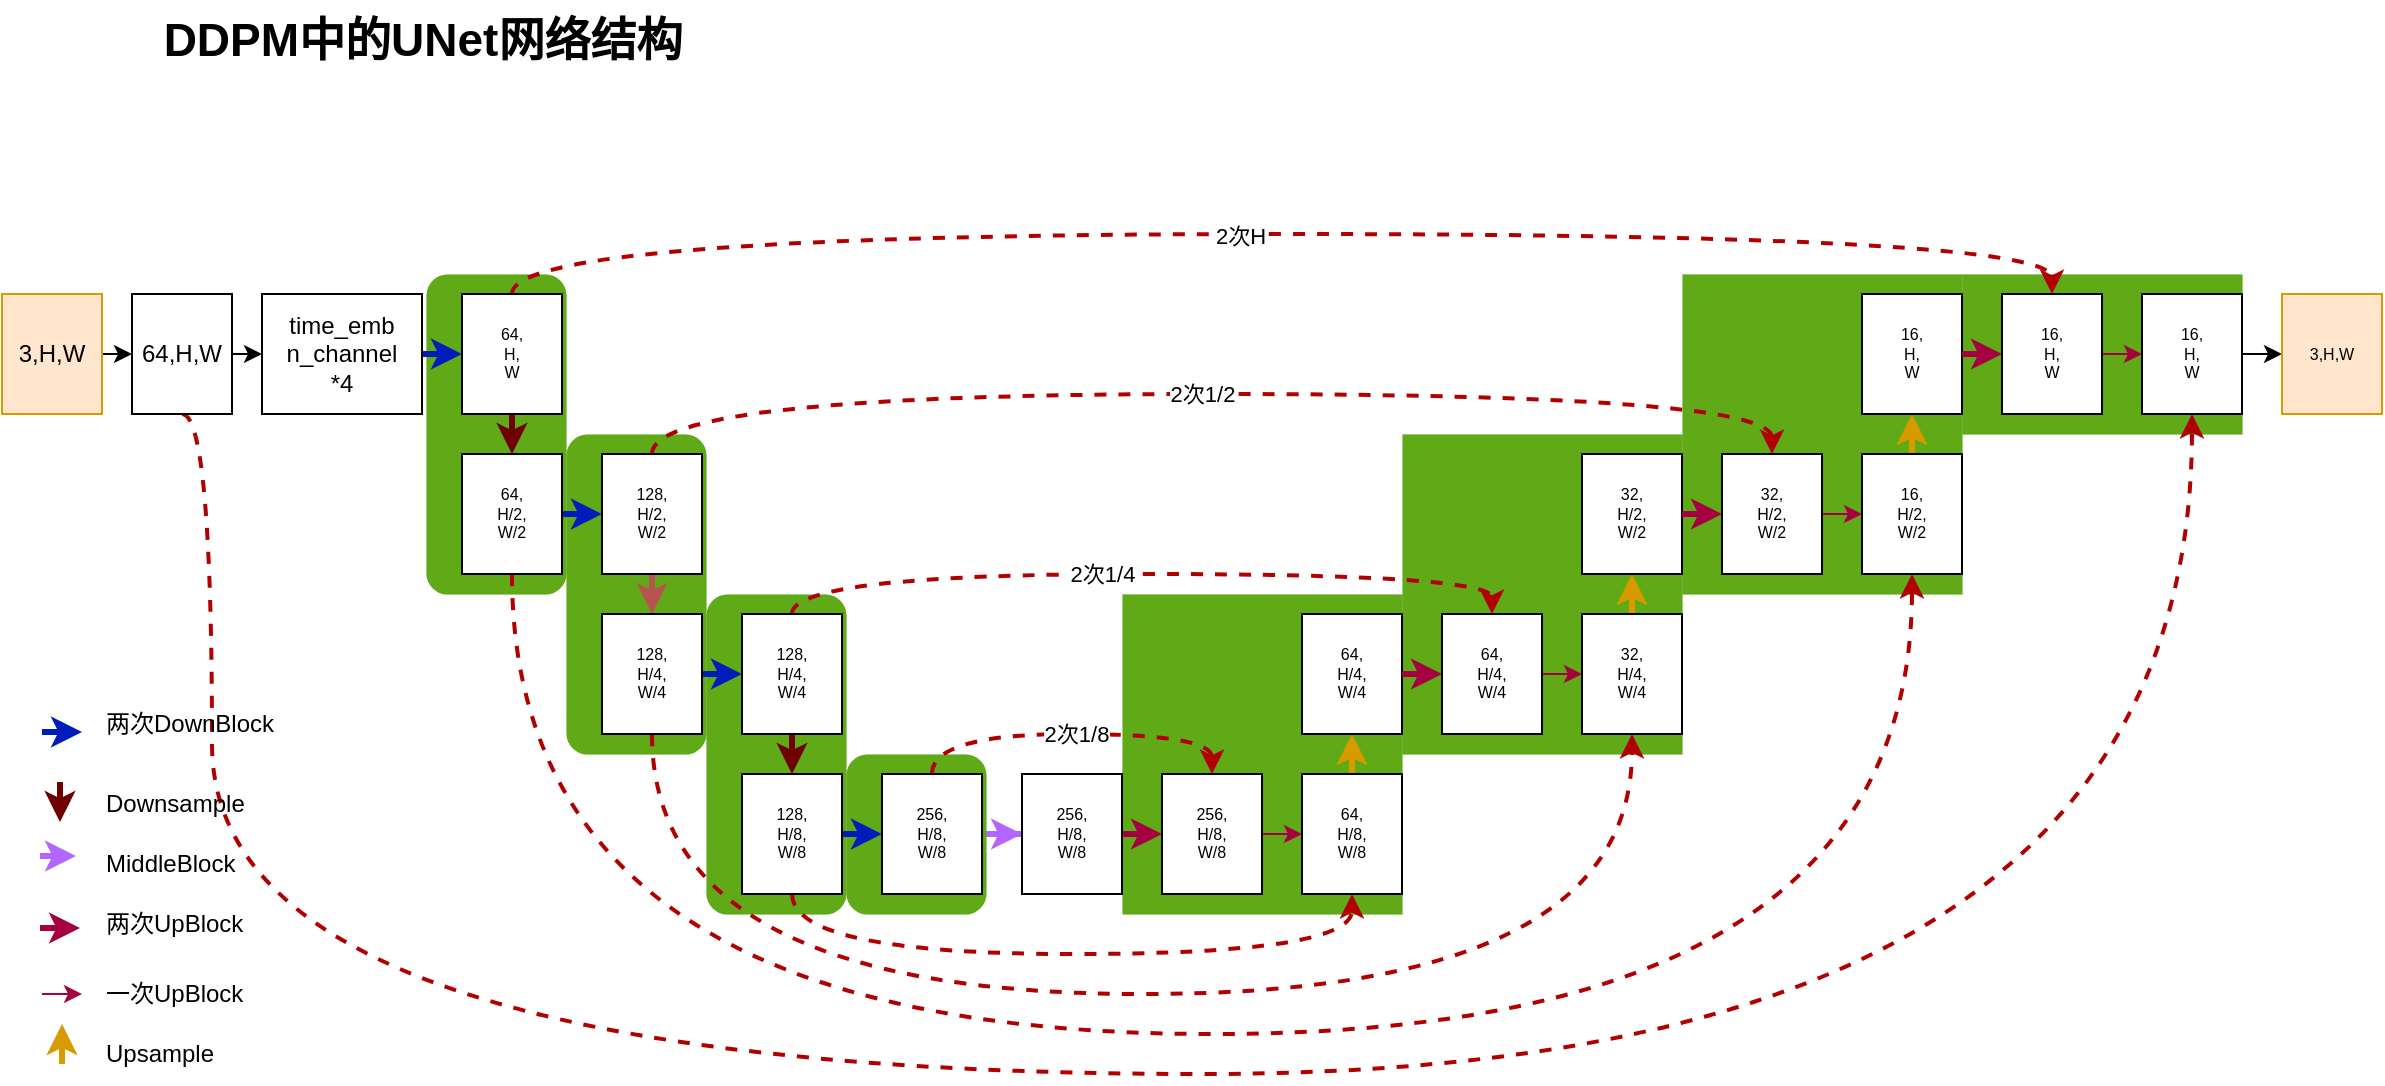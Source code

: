 <mxfile version="26.1.0">
  <diagram name="第 1 页" id="UOmE74sla-6Xq4TzrCP9">
    <mxGraphModel dx="1426" dy="755" grid="1" gridSize="10" guides="1" tooltips="1" connect="1" arrows="1" fold="1" page="1" pageScale="1" pageWidth="827" pageHeight="1169" math="0" shadow="0">
      <root>
        <mxCell id="0" />
        <mxCell id="1" parent="0" />
        <mxCell id="e_rMs-paFZbYIKmKLnwe-75" value="" style="rounded=0;whiteSpace=wrap;html=1;dashed=1;fillColor=#60a917;fontColor=#ffffff;strokeColor=#2D7600;strokeWidth=0;" parent="1" vertex="1">
          <mxGeometry x="1060" y="210" width="140" height="80" as="geometry" />
        </mxCell>
        <mxCell id="e_rMs-paFZbYIKmKLnwe-74" value="" style="rounded=0;whiteSpace=wrap;html=1;dashed=1;fillColor=#60a917;fontColor=#ffffff;strokeColor=#2D7600;strokeWidth=0;" parent="1" vertex="1">
          <mxGeometry x="920" y="210" width="140" height="160" as="geometry" />
        </mxCell>
        <mxCell id="e_rMs-paFZbYIKmKLnwe-73" value="" style="rounded=0;whiteSpace=wrap;html=1;dashed=1;fillColor=#60a917;fontColor=#ffffff;strokeColor=#2D7600;strokeWidth=0;" parent="1" vertex="1">
          <mxGeometry x="780" y="290" width="140" height="160" as="geometry" />
        </mxCell>
        <mxCell id="e_rMs-paFZbYIKmKLnwe-60" value="" style="rounded=0;whiteSpace=wrap;html=1;dashed=1;fillColor=#60a917;fontColor=#ffffff;strokeColor=#2D7600;strokeWidth=0;" parent="1" vertex="1">
          <mxGeometry x="640" y="370" width="140" height="160" as="geometry" />
        </mxCell>
        <mxCell id="e_rMs-paFZbYIKmKLnwe-37" style="edgeStyle=orthogonalEdgeStyle;rounded=0;orthogonalLoop=1;jettySize=auto;html=1;exitX=1;exitY=0.5;exitDx=0;exitDy=0;fillColor=#6a00ff;strokeColor=#B266FF;strokeWidth=3;" parent="1" source="e_rMs-paFZbYIKmKLnwe-35" target="e_rMs-paFZbYIKmKLnwe-36" edge="1">
          <mxGeometry relative="1" as="geometry" />
        </mxCell>
        <mxCell id="e_rMs-paFZbYIKmKLnwe-35" value="" style="rounded=1;whiteSpace=wrap;html=1;dashed=1;fillColor=#60a917;fontColor=#ffffff;strokeColor=#2D7600;strokeWidth=0;" parent="1" vertex="1">
          <mxGeometry x="502" y="450" width="70" height="80" as="geometry" />
        </mxCell>
        <mxCell id="e_rMs-paFZbYIKmKLnwe-34" value="" style="rounded=1;whiteSpace=wrap;html=1;dashed=1;fillColor=#60a917;fontColor=#ffffff;strokeColor=#2D7600;strokeWidth=0;" parent="1" vertex="1">
          <mxGeometry x="432" y="370" width="70" height="160" as="geometry" />
        </mxCell>
        <mxCell id="e_rMs-paFZbYIKmKLnwe-33" value="" style="rounded=1;whiteSpace=wrap;html=1;dashed=1;fillColor=#60a917;fontColor=#ffffff;strokeColor=#2D7600;strokeWidth=0;" parent="1" vertex="1">
          <mxGeometry x="362" y="290" width="70" height="160" as="geometry" />
        </mxCell>
        <mxCell id="e_rMs-paFZbYIKmKLnwe-32" value="" style="rounded=1;whiteSpace=wrap;html=1;fillColor=#60a917;fontColor=#ffffff;strokeColor=#2D7600;strokeWidth=0;" parent="1" vertex="1">
          <mxGeometry x="292" y="210" width="70" height="160" as="geometry" />
        </mxCell>
        <mxCell id="e_rMs-paFZbYIKmKLnwe-8" style="edgeStyle=orthogonalEdgeStyle;rounded=0;orthogonalLoop=1;jettySize=auto;html=1;exitX=1;exitY=0.5;exitDx=0;exitDy=0;entryX=0;entryY=0.5;entryDx=0;entryDy=0;" parent="1" source="e_rMs-paFZbYIKmKLnwe-1" target="e_rMs-paFZbYIKmKLnwe-2" edge="1">
          <mxGeometry relative="1" as="geometry" />
        </mxCell>
        <mxCell id="e_rMs-paFZbYIKmKLnwe-1" value="3,H,W" style="whiteSpace=wrap;html=1;fillColor=#ffe6cc;strokeColor=#d79b00;" parent="1" vertex="1">
          <mxGeometry x="80" y="220" width="50" height="60" as="geometry" />
        </mxCell>
        <mxCell id="e_rMs-paFZbYIKmKLnwe-9" style="edgeStyle=orthogonalEdgeStyle;rounded=0;orthogonalLoop=1;jettySize=auto;html=1;exitX=1;exitY=0.5;exitDx=0;exitDy=0;entryX=0;entryY=0.5;entryDx=0;entryDy=0;" parent="1" source="e_rMs-paFZbYIKmKLnwe-2" target="e_rMs-paFZbYIKmKLnwe-4" edge="1">
          <mxGeometry relative="1" as="geometry" />
        </mxCell>
        <mxCell id="e_rMs-paFZbYIKmKLnwe-90" style="edgeStyle=orthogonalEdgeStyle;rounded=0;orthogonalLoop=1;jettySize=auto;html=1;exitX=0.5;exitY=1;exitDx=0;exitDy=0;entryX=0.5;entryY=1;entryDx=0;entryDy=0;fillColor=#e51400;strokeColor=#B20000;strokeWidth=2;curved=1;dashed=1;" parent="1" source="e_rMs-paFZbYIKmKLnwe-2" target="e_rMs-paFZbYIKmKLnwe-71" edge="1">
          <mxGeometry relative="1" as="geometry">
            <Array as="points">
              <mxPoint x="185" y="610" />
              <mxPoint x="1175" y="610" />
            </Array>
          </mxGeometry>
        </mxCell>
        <mxCell id="e_rMs-paFZbYIKmKLnwe-2" value="64,H,W" style="whiteSpace=wrap;html=1;" parent="1" vertex="1">
          <mxGeometry x="145" y="220" width="50" height="60" as="geometry" />
        </mxCell>
        <mxCell id="e_rMs-paFZbYIKmKLnwe-14" style="edgeStyle=orthogonalEdgeStyle;rounded=0;orthogonalLoop=1;jettySize=auto;html=1;exitX=0.5;exitY=1;exitDx=0;exitDy=0;entryX=0.5;entryY=0;entryDx=0;entryDy=0;fillColor=#a20025;strokeColor=#6F0000;strokeWidth=3;" parent="1" source="e_rMs-paFZbYIKmKLnwe-3" target="e_rMs-paFZbYIKmKLnwe-13" edge="1">
          <mxGeometry relative="1" as="geometry" />
        </mxCell>
        <mxCell id="e_rMs-paFZbYIKmKLnwe-88" style="edgeStyle=orthogonalEdgeStyle;rounded=0;orthogonalLoop=1;jettySize=auto;html=1;exitX=0.5;exitY=0;exitDx=0;exitDy=0;entryX=0.5;entryY=0;entryDx=0;entryDy=0;fillColor=#e51400;strokeColor=#B20000;curved=1;dashed=1;strokeWidth=2;" parent="1" source="e_rMs-paFZbYIKmKLnwe-3" target="e_rMs-paFZbYIKmKLnwe-69" edge="1">
          <mxGeometry relative="1" as="geometry">
            <Array as="points">
              <mxPoint x="335" y="190" />
              <mxPoint x="1105" y="190" />
            </Array>
          </mxGeometry>
        </mxCell>
        <mxCell id="e_rMs-paFZbYIKmKLnwe-89" value="2次H" style="edgeLabel;html=1;align=center;verticalAlign=middle;resizable=0;points=[];" parent="e_rMs-paFZbYIKmKLnwe-88" vertex="1" connectable="0">
          <mxGeometry x="-0.052" y="-1" relative="1" as="geometry">
            <mxPoint as="offset" />
          </mxGeometry>
        </mxCell>
        <mxCell id="e_rMs-paFZbYIKmKLnwe-3" value="64,&lt;div&gt;H,&lt;/div&gt;&lt;div&gt;W&lt;/div&gt;" style="whiteSpace=wrap;html=1;fontSize=8;" parent="1" vertex="1">
          <mxGeometry x="310" y="220" width="50" height="60" as="geometry" />
        </mxCell>
        <mxCell id="e_rMs-paFZbYIKmKLnwe-7" style="edgeStyle=orthogonalEdgeStyle;rounded=0;orthogonalLoop=1;jettySize=auto;html=1;exitX=1;exitY=0.5;exitDx=0;exitDy=0;entryX=0;entryY=0.5;entryDx=0;entryDy=0;fillColor=#0050ef;strokeColor=#001DBC;strokeWidth=3;" parent="1" source="e_rMs-paFZbYIKmKLnwe-4" target="e_rMs-paFZbYIKmKLnwe-3" edge="1">
          <mxGeometry relative="1" as="geometry" />
        </mxCell>
        <mxCell id="e_rMs-paFZbYIKmKLnwe-4" value="time_emb&lt;div&gt;&lt;span style=&quot;background-color: transparent; color: light-dark(rgb(0, 0, 0), rgb(255, 255, 255));&quot;&gt;n_channel&lt;/span&gt;&lt;/div&gt;&lt;div&gt;&lt;span style=&quot;background-color: transparent; color: light-dark(rgb(0, 0, 0), rgb(255, 255, 255));&quot;&gt;*4&lt;/span&gt;&lt;/div&gt;" style="whiteSpace=wrap;html=1;" parent="1" vertex="1">
          <mxGeometry x="210" y="220" width="80" height="60" as="geometry" />
        </mxCell>
        <mxCell id="e_rMs-paFZbYIKmKLnwe-11" style="edgeStyle=orthogonalEdgeStyle;rounded=0;orthogonalLoop=1;jettySize=auto;html=1;exitX=1;exitY=0.5;exitDx=0;exitDy=0;entryX=0;entryY=0.5;entryDx=0;entryDy=0;fillColor=#0050ef;strokeColor=#001DBC;strokeWidth=3;" parent="1" edge="1">
          <mxGeometry relative="1" as="geometry">
            <mxPoint x="100" y="439" as="sourcePoint" />
            <mxPoint x="120" y="439" as="targetPoint" />
          </mxGeometry>
        </mxCell>
        <mxCell id="e_rMs-paFZbYIKmKLnwe-12" value="两次DownBlock" style="text;html=1;align=left;verticalAlign=middle;resizable=0;points=[];autosize=1;strokeColor=none;fillColor=none;" parent="1" vertex="1">
          <mxGeometry x="130" y="420" width="110" height="30" as="geometry" />
        </mxCell>
        <mxCell id="e_rMs-paFZbYIKmKLnwe-18" style="edgeStyle=orthogonalEdgeStyle;rounded=0;orthogonalLoop=1;jettySize=auto;html=1;exitX=1;exitY=0.5;exitDx=0;exitDy=0;entryX=0;entryY=0.5;entryDx=0;entryDy=0;fillColor=#0050ef;strokeColor=#001DBC;strokeWidth=3;" parent="1" source="e_rMs-paFZbYIKmKLnwe-13" target="e_rMs-paFZbYIKmKLnwe-17" edge="1">
          <mxGeometry relative="1" as="geometry" />
        </mxCell>
        <mxCell id="e_rMs-paFZbYIKmKLnwe-86" style="edgeStyle=orthogonalEdgeStyle;rounded=0;orthogonalLoop=1;jettySize=auto;html=1;exitX=0.5;exitY=1;exitDx=0;exitDy=0;entryX=0.5;entryY=1;entryDx=0;entryDy=0;startArrow=none;startFill=0;curved=1;dashed=1;fillColor=#e51400;strokeColor=#B20000;strokeWidth=2;" parent="1" source="e_rMs-paFZbYIKmKLnwe-13" target="e_rMs-paFZbYIKmKLnwe-65" edge="1">
          <mxGeometry relative="1" as="geometry">
            <Array as="points">
              <mxPoint x="335" y="590" />
              <mxPoint x="1035" y="590" />
            </Array>
          </mxGeometry>
        </mxCell>
        <mxCell id="e_rMs-paFZbYIKmKLnwe-13" value="64,&lt;div&gt;H/2,&lt;/div&gt;&lt;div&gt;W/2&lt;/div&gt;" style="whiteSpace=wrap;html=1;fontSize=8;" parent="1" vertex="1">
          <mxGeometry x="310" y="300" width="50" height="60" as="geometry" />
        </mxCell>
        <mxCell id="e_rMs-paFZbYIKmKLnwe-15" style="edgeStyle=orthogonalEdgeStyle;rounded=0;orthogonalLoop=1;jettySize=auto;html=1;exitX=0.5;exitY=1;exitDx=0;exitDy=0;entryX=0.5;entryY=0;entryDx=0;entryDy=0;fillColor=#a20025;strokeColor=#6F0000;strokeWidth=3;" parent="1" edge="1">
          <mxGeometry relative="1" as="geometry">
            <mxPoint x="109" y="464" as="sourcePoint" />
            <mxPoint x="109" y="484" as="targetPoint" />
          </mxGeometry>
        </mxCell>
        <mxCell id="e_rMs-paFZbYIKmKLnwe-16" value="Downsample" style="text;html=1;align=left;verticalAlign=middle;resizable=0;points=[];autosize=1;strokeColor=none;fillColor=none;" parent="1" vertex="1">
          <mxGeometry x="130" y="460" width="90" height="30" as="geometry" />
        </mxCell>
        <mxCell id="e_rMs-paFZbYIKmKLnwe-23" style="edgeStyle=orthogonalEdgeStyle;rounded=0;orthogonalLoop=1;jettySize=auto;html=1;exitX=0.5;exitY=1;exitDx=0;exitDy=0;entryX=0.5;entryY=0;entryDx=0;entryDy=0;fillColor=#f8cecc;strokeColor=#b85450;strokeWidth=3;" parent="1" source="e_rMs-paFZbYIKmKLnwe-17" target="e_rMs-paFZbYIKmKLnwe-22" edge="1">
          <mxGeometry relative="1" as="geometry" />
        </mxCell>
        <mxCell id="e_rMs-paFZbYIKmKLnwe-85" style="edgeStyle=orthogonalEdgeStyle;rounded=0;orthogonalLoop=1;jettySize=auto;html=1;exitX=0.5;exitY=0;exitDx=0;exitDy=0;entryX=0.5;entryY=0;entryDx=0;entryDy=0;fillColor=#e51400;strokeColor=#B20000;strokeWidth=2;dashed=1;curved=1;" parent="1" source="e_rMs-paFZbYIKmKLnwe-17" target="e_rMs-paFZbYIKmKLnwe-63" edge="1">
          <mxGeometry relative="1" as="geometry">
            <Array as="points">
              <mxPoint x="405" y="270" />
              <mxPoint x="965" y="270" />
            </Array>
          </mxGeometry>
        </mxCell>
        <mxCell id="e_rMs-paFZbYIKmKLnwe-17" value="128,&lt;div&gt;H/2,&lt;/div&gt;&lt;div&gt;W/2&lt;/div&gt;" style="whiteSpace=wrap;html=1;fontSize=8;" parent="1" vertex="1">
          <mxGeometry x="380" y="300" width="50" height="60" as="geometry" />
        </mxCell>
        <mxCell id="e_rMs-paFZbYIKmKLnwe-25" style="edgeStyle=orthogonalEdgeStyle;rounded=0;orthogonalLoop=1;jettySize=auto;html=1;exitX=1;exitY=0.5;exitDx=0;exitDy=0;entryX=0;entryY=0.5;entryDx=0;entryDy=0;fillColor=#0050ef;strokeColor=#001DBC;strokeWidth=3;" parent="1" source="e_rMs-paFZbYIKmKLnwe-22" target="e_rMs-paFZbYIKmKLnwe-24" edge="1">
          <mxGeometry relative="1" as="geometry" />
        </mxCell>
        <mxCell id="e_rMs-paFZbYIKmKLnwe-84" style="edgeStyle=orthogonalEdgeStyle;rounded=0;orthogonalLoop=1;jettySize=auto;html=1;exitX=0.5;exitY=1;exitDx=0;exitDy=0;entryX=0.5;entryY=1;entryDx=0;entryDy=0;curved=1;fillColor=#e51400;strokeColor=#B20000;strokeWidth=2;dashed=1;" parent="1" source="e_rMs-paFZbYIKmKLnwe-22" target="e_rMs-paFZbYIKmKLnwe-58" edge="1">
          <mxGeometry relative="1" as="geometry">
            <Array as="points">
              <mxPoint x="405" y="570" />
              <mxPoint x="895" y="570" />
            </Array>
          </mxGeometry>
        </mxCell>
        <mxCell id="e_rMs-paFZbYIKmKLnwe-22" value="128,&lt;div&gt;H/4,&lt;/div&gt;&lt;div&gt;W/4&lt;/div&gt;" style="whiteSpace=wrap;html=1;fontSize=8;" parent="1" vertex="1">
          <mxGeometry x="380" y="380" width="50" height="60" as="geometry" />
        </mxCell>
        <mxCell id="e_rMs-paFZbYIKmKLnwe-27" style="edgeStyle=orthogonalEdgeStyle;rounded=0;orthogonalLoop=1;jettySize=auto;html=1;exitX=0.5;exitY=1;exitDx=0;exitDy=0;entryX=0.5;entryY=0;entryDx=0;entryDy=0;fillColor=#a20025;strokeColor=#6F0000;strokeWidth=3;" parent="1" source="e_rMs-paFZbYIKmKLnwe-24" target="e_rMs-paFZbYIKmKLnwe-26" edge="1">
          <mxGeometry relative="1" as="geometry" />
        </mxCell>
        <mxCell id="e_rMs-paFZbYIKmKLnwe-82" style="edgeStyle=orthogonalEdgeStyle;rounded=0;orthogonalLoop=1;jettySize=auto;html=1;exitX=0.5;exitY=0;exitDx=0;exitDy=0;entryX=0.5;entryY=0;entryDx=0;entryDy=0;fillColor=#e51400;strokeColor=#B20000;strokeWidth=2;curved=1;dashed=1;" parent="1" source="e_rMs-paFZbYIKmKLnwe-24" target="e_rMs-paFZbYIKmKLnwe-56" edge="1">
          <mxGeometry relative="1" as="geometry" />
        </mxCell>
        <mxCell id="e_rMs-paFZbYIKmKLnwe-83" value="2次1/2" style="edgeLabel;html=1;align=center;verticalAlign=middle;resizable=0;points=[];" parent="e_rMs-paFZbYIKmKLnwe-82" vertex="1" connectable="0">
          <mxGeometry x="-0.104" y="2" relative="1" as="geometry">
            <mxPoint x="50" y="-88" as="offset" />
          </mxGeometry>
        </mxCell>
        <mxCell id="e_rMs-paFZbYIKmKLnwe-24" value="128,&lt;div&gt;H/4,&lt;/div&gt;&lt;div&gt;W/4&lt;/div&gt;" style="whiteSpace=wrap;html=1;fontSize=8;" parent="1" vertex="1">
          <mxGeometry x="450" y="380" width="50" height="60" as="geometry" />
        </mxCell>
        <mxCell id="e_rMs-paFZbYIKmKLnwe-29" style="edgeStyle=orthogonalEdgeStyle;rounded=0;orthogonalLoop=1;jettySize=auto;html=1;exitX=1;exitY=0.5;exitDx=0;exitDy=0;entryX=0;entryY=0.5;entryDx=0;entryDy=0;fillColor=#0050ef;strokeColor=#001DBC;strokeWidth=3;" parent="1" source="e_rMs-paFZbYIKmKLnwe-26" target="e_rMs-paFZbYIKmKLnwe-28" edge="1">
          <mxGeometry relative="1" as="geometry" />
        </mxCell>
        <mxCell id="e_rMs-paFZbYIKmKLnwe-81" style="edgeStyle=orthogonalEdgeStyle;rounded=0;orthogonalLoop=1;jettySize=auto;html=1;exitX=0.5;exitY=1;exitDx=0;exitDy=0;entryX=0.5;entryY=1;entryDx=0;entryDy=0;fillColor=#e51400;strokeColor=#B20000;dashed=1;strokeWidth=2;curved=1;" parent="1" source="e_rMs-paFZbYIKmKLnwe-26" target="e_rMs-paFZbYIKmKLnwe-45" edge="1">
          <mxGeometry relative="1" as="geometry">
            <Array as="points">
              <mxPoint x="475" y="550" />
              <mxPoint x="755" y="550" />
            </Array>
          </mxGeometry>
        </mxCell>
        <mxCell id="e_rMs-paFZbYIKmKLnwe-26" value="128,&lt;div&gt;H/8,&lt;/div&gt;&lt;div&gt;W/8&lt;/div&gt;" style="whiteSpace=wrap;html=1;fontSize=8;" parent="1" vertex="1">
          <mxGeometry x="450" y="460" width="50" height="60" as="geometry" />
        </mxCell>
        <mxCell id="e_rMs-paFZbYIKmKLnwe-79" style="edgeStyle=orthogonalEdgeStyle;rounded=0;orthogonalLoop=1;jettySize=auto;html=1;exitX=0.5;exitY=0;exitDx=0;exitDy=0;entryX=0.5;entryY=0;entryDx=0;entryDy=0;fillColor=#e51400;strokeColor=#B20000;dashed=1;strokeWidth=2;curved=1;" parent="1" source="e_rMs-paFZbYIKmKLnwe-28" target="e_rMs-paFZbYIKmKLnwe-41" edge="1">
          <mxGeometry relative="1" as="geometry">
            <Array as="points">
              <mxPoint x="545" y="440" />
              <mxPoint x="685" y="440" />
            </Array>
          </mxGeometry>
        </mxCell>
        <mxCell id="e_rMs-paFZbYIKmKLnwe-80" value="2次1/8" style="edgeLabel;html=1;align=center;verticalAlign=middle;resizable=0;points=[];" parent="e_rMs-paFZbYIKmKLnwe-79" vertex="1" connectable="0">
          <mxGeometry x="-0.165" y="1" relative="1" as="geometry">
            <mxPoint x="17" y="1" as="offset" />
          </mxGeometry>
        </mxCell>
        <mxCell id="e_rMs-paFZbYIKmKLnwe-28" value="256,&lt;div&gt;H/8,&lt;/div&gt;&lt;div&gt;W/8&lt;/div&gt;" style="whiteSpace=wrap;html=1;fontSize=8;" parent="1" vertex="1">
          <mxGeometry x="520" y="460" width="50" height="60" as="geometry" />
        </mxCell>
        <mxCell id="e_rMs-paFZbYIKmKLnwe-42" style="edgeStyle=orthogonalEdgeStyle;rounded=0;orthogonalLoop=1;jettySize=auto;html=1;exitX=1;exitY=0.5;exitDx=0;exitDy=0;entryX=0;entryY=0.5;entryDx=0;entryDy=0;fillColor=#d80073;strokeColor=#A50040;strokeWidth=3;" parent="1" source="e_rMs-paFZbYIKmKLnwe-36" target="e_rMs-paFZbYIKmKLnwe-41" edge="1">
          <mxGeometry relative="1" as="geometry" />
        </mxCell>
        <mxCell id="e_rMs-paFZbYIKmKLnwe-36" value="256,&lt;div&gt;H/8,&lt;/div&gt;&lt;div&gt;W/8&lt;/div&gt;" style="whiteSpace=wrap;html=1;fontSize=8;" parent="1" vertex="1">
          <mxGeometry x="590" y="460" width="50" height="60" as="geometry" />
        </mxCell>
        <mxCell id="e_rMs-paFZbYIKmKLnwe-39" style="edgeStyle=orthogonalEdgeStyle;rounded=0;orthogonalLoop=1;jettySize=auto;html=1;exitX=1;exitY=0.5;exitDx=0;exitDy=0;fillColor=#6a00ff;strokeColor=#B266FF;strokeWidth=3;" parent="1" edge="1">
          <mxGeometry relative="1" as="geometry">
            <mxPoint x="99" y="501" as="sourcePoint" />
            <mxPoint x="117" y="501" as="targetPoint" />
          </mxGeometry>
        </mxCell>
        <mxCell id="e_rMs-paFZbYIKmKLnwe-40" value="MiddleBlock" style="text;html=1;align=left;verticalAlign=middle;resizable=0;points=[];autosize=1;strokeColor=none;fillColor=none;" parent="1" vertex="1">
          <mxGeometry x="130" y="490" width="90" height="30" as="geometry" />
        </mxCell>
        <mxCell id="e_rMs-paFZbYIKmKLnwe-46" style="edgeStyle=orthogonalEdgeStyle;rounded=0;orthogonalLoop=1;jettySize=auto;html=1;exitX=1;exitY=0.5;exitDx=0;exitDy=0;entryX=0;entryY=0.5;entryDx=0;entryDy=0;fillColor=#d80073;strokeColor=#A50040;" parent="1" source="e_rMs-paFZbYIKmKLnwe-41" target="e_rMs-paFZbYIKmKLnwe-45" edge="1">
          <mxGeometry relative="1" as="geometry" />
        </mxCell>
        <mxCell id="e_rMs-paFZbYIKmKLnwe-41" value="256,&lt;div&gt;H/8,&lt;/div&gt;&lt;div&gt;W/8&lt;/div&gt;" style="whiteSpace=wrap;html=1;fontSize=8;" parent="1" vertex="1">
          <mxGeometry x="660" y="460" width="50" height="60" as="geometry" />
        </mxCell>
        <mxCell id="e_rMs-paFZbYIKmKLnwe-43" style="edgeStyle=orthogonalEdgeStyle;rounded=0;orthogonalLoop=1;jettySize=auto;html=1;exitX=1;exitY=0.5;exitDx=0;exitDy=0;entryX=0;entryY=0.5;entryDx=0;entryDy=0;fillColor=#d80073;strokeColor=#A50040;strokeWidth=3;" parent="1" edge="1">
          <mxGeometry relative="1" as="geometry">
            <mxPoint x="99" y="537" as="sourcePoint" />
            <mxPoint x="119" y="537" as="targetPoint" />
          </mxGeometry>
        </mxCell>
        <mxCell id="e_rMs-paFZbYIKmKLnwe-44" value="两次UpBlock" style="text;html=1;align=left;verticalAlign=middle;resizable=0;points=[];autosize=1;strokeColor=none;fillColor=none;" parent="1" vertex="1">
          <mxGeometry x="130" y="520" width="90" height="30" as="geometry" />
        </mxCell>
        <mxCell id="e_rMs-paFZbYIKmKLnwe-51" style="edgeStyle=orthogonalEdgeStyle;rounded=0;orthogonalLoop=1;jettySize=auto;html=1;exitX=0.5;exitY=0;exitDx=0;exitDy=0;entryX=0.5;entryY=1;entryDx=0;entryDy=0;fillColor=#ffcd28;strokeColor=#d79b00;strokeWidth=3;gradientColor=#ffa500;" parent="1" source="e_rMs-paFZbYIKmKLnwe-45" target="e_rMs-paFZbYIKmKLnwe-49" edge="1">
          <mxGeometry relative="1" as="geometry" />
        </mxCell>
        <mxCell id="e_rMs-paFZbYIKmKLnwe-45" value="64,&lt;div&gt;H/8,&lt;/div&gt;&lt;div&gt;W/8&lt;/div&gt;" style="whiteSpace=wrap;html=1;fontSize=8;" parent="1" vertex="1">
          <mxGeometry x="730" y="460" width="50" height="60" as="geometry" />
        </mxCell>
        <mxCell id="e_rMs-paFZbYIKmKLnwe-47" style="edgeStyle=orthogonalEdgeStyle;rounded=0;orthogonalLoop=1;jettySize=auto;html=1;exitX=1;exitY=0.5;exitDx=0;exitDy=0;entryX=0;entryY=0.5;entryDx=0;entryDy=0;fillColor=#d80073;strokeColor=#A50040;strokeWidth=1;" parent="1" edge="1">
          <mxGeometry relative="1" as="geometry">
            <mxPoint x="100" y="570" as="sourcePoint" />
            <mxPoint x="120" y="570" as="targetPoint" />
          </mxGeometry>
        </mxCell>
        <mxCell id="e_rMs-paFZbYIKmKLnwe-48" value="一次UpBlock" style="text;html=1;align=left;verticalAlign=middle;resizable=0;points=[];autosize=1;strokeColor=none;fillColor=none;" parent="1" vertex="1">
          <mxGeometry x="130" y="555" width="90" height="30" as="geometry" />
        </mxCell>
        <mxCell id="e_rMs-paFZbYIKmKLnwe-49" value="64,&lt;div&gt;H/4,&lt;/div&gt;&lt;div&gt;W/4&lt;/div&gt;" style="whiteSpace=wrap;html=1;fontSize=8;" parent="1" vertex="1">
          <mxGeometry x="730" y="380" width="50" height="60" as="geometry" />
        </mxCell>
        <mxCell id="e_rMs-paFZbYIKmKLnwe-52" style="edgeStyle=orthogonalEdgeStyle;rounded=0;orthogonalLoop=1;jettySize=auto;html=1;exitX=0.5;exitY=0;exitDx=0;exitDy=0;entryX=0.5;entryY=1;entryDx=0;entryDy=0;fillColor=#ffcd28;strokeColor=#d79b00;strokeWidth=3;gradientColor=#ffa500;" parent="1" edge="1">
          <mxGeometry relative="1" as="geometry">
            <mxPoint x="110" y="605" as="sourcePoint" />
            <mxPoint x="110" y="585" as="targetPoint" />
          </mxGeometry>
        </mxCell>
        <mxCell id="e_rMs-paFZbYIKmKLnwe-53" value="Upsample" style="text;html=1;align=left;verticalAlign=middle;resizable=0;points=[];autosize=1;strokeColor=none;fillColor=none;" parent="1" vertex="1">
          <mxGeometry x="130" y="585" width="80" height="30" as="geometry" />
        </mxCell>
        <mxCell id="e_rMs-paFZbYIKmKLnwe-54" style="edgeStyle=orthogonalEdgeStyle;rounded=0;orthogonalLoop=1;jettySize=auto;html=1;exitX=1;exitY=0.5;exitDx=0;exitDy=0;entryX=0;entryY=0.5;entryDx=0;entryDy=0;fillColor=#d80073;strokeColor=#A50040;strokeWidth=3;" parent="1" target="e_rMs-paFZbYIKmKLnwe-56" edge="1">
          <mxGeometry relative="1" as="geometry">
            <mxPoint x="780" y="410" as="sourcePoint" />
          </mxGeometry>
        </mxCell>
        <mxCell id="e_rMs-paFZbYIKmKLnwe-55" style="edgeStyle=orthogonalEdgeStyle;rounded=0;orthogonalLoop=1;jettySize=auto;html=1;exitX=1;exitY=0.5;exitDx=0;exitDy=0;entryX=0;entryY=0.5;entryDx=0;entryDy=0;fillColor=#d80073;strokeColor=#A50040;" parent="1" source="e_rMs-paFZbYIKmKLnwe-56" target="e_rMs-paFZbYIKmKLnwe-58" edge="1">
          <mxGeometry relative="1" as="geometry" />
        </mxCell>
        <mxCell id="e_rMs-paFZbYIKmKLnwe-56" value="64,&lt;div&gt;H/4,&lt;/div&gt;&lt;div&gt;W/4&lt;/div&gt;" style="whiteSpace=wrap;html=1;fontSize=8;" parent="1" vertex="1">
          <mxGeometry x="800" y="380" width="50" height="60" as="geometry" />
        </mxCell>
        <mxCell id="e_rMs-paFZbYIKmKLnwe-57" style="edgeStyle=orthogonalEdgeStyle;rounded=0;orthogonalLoop=1;jettySize=auto;html=1;exitX=0.5;exitY=0;exitDx=0;exitDy=0;entryX=0.5;entryY=1;entryDx=0;entryDy=0;fillColor=#ffcd28;strokeColor=#d79b00;strokeWidth=3;gradientColor=#ffa500;" parent="1" source="e_rMs-paFZbYIKmKLnwe-58" target="e_rMs-paFZbYIKmKLnwe-59" edge="1">
          <mxGeometry relative="1" as="geometry" />
        </mxCell>
        <mxCell id="e_rMs-paFZbYIKmKLnwe-58" value="32,&lt;div&gt;H/4,&lt;/div&gt;&lt;div&gt;W/4&lt;/div&gt;" style="whiteSpace=wrap;html=1;fontSize=8;" parent="1" vertex="1">
          <mxGeometry x="870" y="380" width="50" height="60" as="geometry" />
        </mxCell>
        <mxCell id="e_rMs-paFZbYIKmKLnwe-59" value="32,&lt;div&gt;H/2,&lt;/div&gt;&lt;div&gt;W/2&lt;/div&gt;" style="whiteSpace=wrap;html=1;fontSize=8;" parent="1" vertex="1">
          <mxGeometry x="870" y="300" width="50" height="60" as="geometry" />
        </mxCell>
        <mxCell id="e_rMs-paFZbYIKmKLnwe-61" style="edgeStyle=orthogonalEdgeStyle;rounded=0;orthogonalLoop=1;jettySize=auto;html=1;exitX=1;exitY=0.5;exitDx=0;exitDy=0;entryX=0;entryY=0.5;entryDx=0;entryDy=0;fillColor=#d80073;strokeColor=#A50040;strokeWidth=3;" parent="1" target="e_rMs-paFZbYIKmKLnwe-63" edge="1">
          <mxGeometry relative="1" as="geometry">
            <mxPoint x="920" y="330" as="sourcePoint" />
          </mxGeometry>
        </mxCell>
        <mxCell id="e_rMs-paFZbYIKmKLnwe-62" style="edgeStyle=orthogonalEdgeStyle;rounded=0;orthogonalLoop=1;jettySize=auto;html=1;exitX=1;exitY=0.5;exitDx=0;exitDy=0;entryX=0;entryY=0.5;entryDx=0;entryDy=0;fillColor=#d80073;strokeColor=#A50040;" parent="1" source="e_rMs-paFZbYIKmKLnwe-63" target="e_rMs-paFZbYIKmKLnwe-65" edge="1">
          <mxGeometry relative="1" as="geometry" />
        </mxCell>
        <mxCell id="e_rMs-paFZbYIKmKLnwe-63" value="32,&lt;div&gt;H/2,&lt;/div&gt;&lt;div&gt;W/2&lt;/div&gt;" style="whiteSpace=wrap;html=1;fontSize=8;" parent="1" vertex="1">
          <mxGeometry x="940" y="300" width="50" height="60" as="geometry" />
        </mxCell>
        <mxCell id="e_rMs-paFZbYIKmKLnwe-64" style="edgeStyle=orthogonalEdgeStyle;rounded=0;orthogonalLoop=1;jettySize=auto;html=1;exitX=0.5;exitY=0;exitDx=0;exitDy=0;entryX=0.5;entryY=1;entryDx=0;entryDy=0;fillColor=#ffcd28;strokeColor=#d79b00;strokeWidth=3;gradientColor=#ffa500;" parent="1" source="e_rMs-paFZbYIKmKLnwe-65" target="e_rMs-paFZbYIKmKLnwe-66" edge="1">
          <mxGeometry relative="1" as="geometry" />
        </mxCell>
        <mxCell id="e_rMs-paFZbYIKmKLnwe-65" value="16,&lt;div&gt;H/2,&lt;/div&gt;&lt;div&gt;W/2&lt;/div&gt;" style="whiteSpace=wrap;html=1;fontSize=8;" parent="1" vertex="1">
          <mxGeometry x="1010" y="300" width="50" height="60" as="geometry" />
        </mxCell>
        <mxCell id="e_rMs-paFZbYIKmKLnwe-66" value="16,&lt;div&gt;H,&lt;/div&gt;&lt;div&gt;W&lt;/div&gt;" style="whiteSpace=wrap;html=1;fontSize=8;" parent="1" vertex="1">
          <mxGeometry x="1010" y="220" width="50" height="60" as="geometry" />
        </mxCell>
        <mxCell id="e_rMs-paFZbYIKmKLnwe-67" style="edgeStyle=orthogonalEdgeStyle;rounded=0;orthogonalLoop=1;jettySize=auto;html=1;exitX=1;exitY=0.5;exitDx=0;exitDy=0;entryX=0;entryY=0.5;entryDx=0;entryDy=0;fillColor=#d80073;strokeColor=#A50040;strokeWidth=3;" parent="1" target="e_rMs-paFZbYIKmKLnwe-69" edge="1">
          <mxGeometry relative="1" as="geometry">
            <mxPoint x="1060" y="250" as="sourcePoint" />
          </mxGeometry>
        </mxCell>
        <mxCell id="e_rMs-paFZbYIKmKLnwe-68" style="edgeStyle=orthogonalEdgeStyle;rounded=0;orthogonalLoop=1;jettySize=auto;html=1;exitX=1;exitY=0.5;exitDx=0;exitDy=0;entryX=0;entryY=0.5;entryDx=0;entryDy=0;fillColor=#d80073;strokeColor=#A50040;" parent="1" source="e_rMs-paFZbYIKmKLnwe-69" target="e_rMs-paFZbYIKmKLnwe-71" edge="1">
          <mxGeometry relative="1" as="geometry" />
        </mxCell>
        <mxCell id="e_rMs-paFZbYIKmKLnwe-69" value="16,&lt;div&gt;H,&lt;/div&gt;&lt;div&gt;W&lt;/div&gt;" style="whiteSpace=wrap;html=1;fontSize=8;" parent="1" vertex="1">
          <mxGeometry x="1080" y="220" width="50" height="60" as="geometry" />
        </mxCell>
        <mxCell id="e_rMs-paFZbYIKmKLnwe-78" style="edgeStyle=orthogonalEdgeStyle;rounded=0;orthogonalLoop=1;jettySize=auto;html=1;exitX=1;exitY=0.5;exitDx=0;exitDy=0;entryX=0;entryY=0.5;entryDx=0;entryDy=0;" parent="1" source="e_rMs-paFZbYIKmKLnwe-71" target="e_rMs-paFZbYIKmKLnwe-77" edge="1">
          <mxGeometry relative="1" as="geometry" />
        </mxCell>
        <mxCell id="e_rMs-paFZbYIKmKLnwe-71" value="16,&lt;div&gt;H,&lt;/div&gt;&lt;div&gt;W&lt;/div&gt;" style="whiteSpace=wrap;html=1;fontSize=8;" parent="1" vertex="1">
          <mxGeometry x="1150" y="220" width="50" height="60" as="geometry" />
        </mxCell>
        <mxCell id="e_rMs-paFZbYIKmKLnwe-77" value="3,H,W" style="whiteSpace=wrap;html=1;fontSize=8;fillColor=#ffe6cc;strokeColor=#d79b00;" parent="1" vertex="1">
          <mxGeometry x="1220" y="220" width="50" height="60" as="geometry" />
        </mxCell>
        <mxCell id="e_rMs-paFZbYIKmKLnwe-87" value="2次1/4" style="edgeLabel;html=1;align=center;verticalAlign=middle;resizable=0;points=[];" parent="1" vertex="1" connectable="0">
          <mxGeometry x="630" y="360" as="geometry" />
        </mxCell>
        <mxCell id="e_rMs-paFZbYIKmKLnwe-91" value="&lt;b&gt;&lt;font style=&quot;font-size: 23px;&quot;&gt;DDPM中的UNet网络结构&lt;/font&gt;&lt;/b&gt;" style="text;html=1;align=center;verticalAlign=middle;resizable=0;points=[];autosize=1;strokeColor=none;fillColor=none;" parent="1" vertex="1">
          <mxGeometry x="150" y="73" width="280" height="40" as="geometry" />
        </mxCell>
      </root>
    </mxGraphModel>
  </diagram>
</mxfile>
